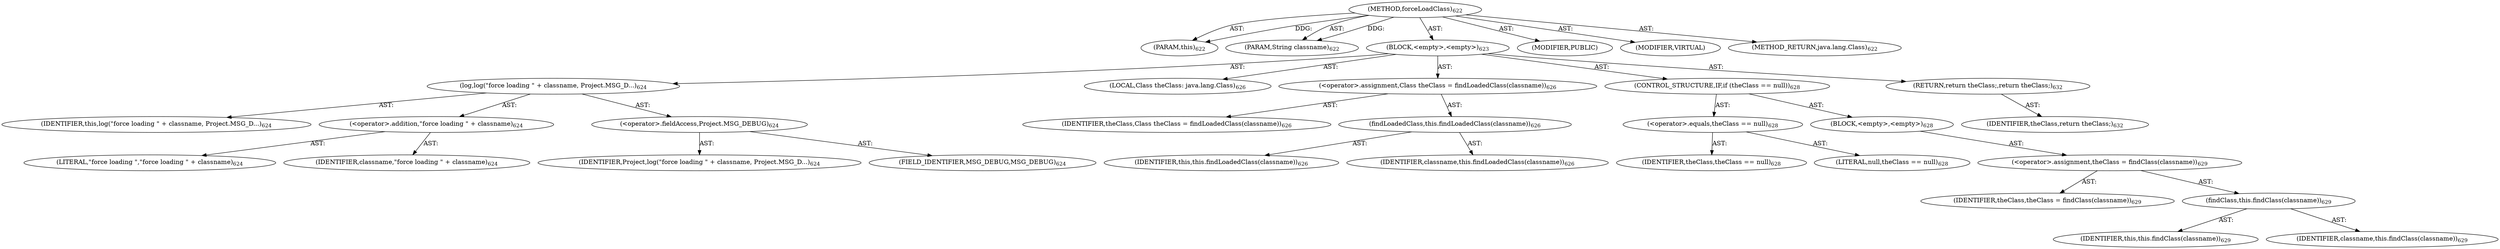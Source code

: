 digraph "forceLoadClass" {  
"111669149719" [label = <(METHOD,forceLoadClass)<SUB>622</SUB>> ]
"115964117003" [label = <(PARAM,this)<SUB>622</SUB>> ]
"115964117054" [label = <(PARAM,String classname)<SUB>622</SUB>> ]
"25769803827" [label = <(BLOCK,&lt;empty&gt;,&lt;empty&gt;)<SUB>623</SUB>> ]
"30064771329" [label = <(log,log(&quot;force loading &quot; + classname, Project.MSG_D...)<SUB>624</SUB>> ]
"68719476756" [label = <(IDENTIFIER,this,log(&quot;force loading &quot; + classname, Project.MSG_D...)<SUB>624</SUB>> ]
"30064771330" [label = <(&lt;operator&gt;.addition,&quot;force loading &quot; + classname)<SUB>624</SUB>> ]
"90194313268" [label = <(LITERAL,&quot;force loading &quot;,&quot;force loading &quot; + classname)<SUB>624</SUB>> ]
"68719476970" [label = <(IDENTIFIER,classname,&quot;force loading &quot; + classname)<SUB>624</SUB>> ]
"30064771331" [label = <(&lt;operator&gt;.fieldAccess,Project.MSG_DEBUG)<SUB>624</SUB>> ]
"68719476971" [label = <(IDENTIFIER,Project,log(&quot;force loading &quot; + classname, Project.MSG_D...)<SUB>624</SUB>> ]
"55834574929" [label = <(FIELD_IDENTIFIER,MSG_DEBUG,MSG_DEBUG)<SUB>624</SUB>> ]
"94489280528" [label = <(LOCAL,Class theClass: java.lang.Class)<SUB>626</SUB>> ]
"30064771332" [label = <(&lt;operator&gt;.assignment,Class theClass = findLoadedClass(classname))<SUB>626</SUB>> ]
"68719476972" [label = <(IDENTIFIER,theClass,Class theClass = findLoadedClass(classname))<SUB>626</SUB>> ]
"30064771333" [label = <(findLoadedClass,this.findLoadedClass(classname))<SUB>626</SUB>> ]
"68719476757" [label = <(IDENTIFIER,this,this.findLoadedClass(classname))<SUB>626</SUB>> ]
"68719476973" [label = <(IDENTIFIER,classname,this.findLoadedClass(classname))<SUB>626</SUB>> ]
"47244640281" [label = <(CONTROL_STRUCTURE,IF,if (theClass == null))<SUB>628</SUB>> ]
"30064771334" [label = <(&lt;operator&gt;.equals,theClass == null)<SUB>628</SUB>> ]
"68719476974" [label = <(IDENTIFIER,theClass,theClass == null)<SUB>628</SUB>> ]
"90194313269" [label = <(LITERAL,null,theClass == null)<SUB>628</SUB>> ]
"25769803828" [label = <(BLOCK,&lt;empty&gt;,&lt;empty&gt;)<SUB>628</SUB>> ]
"30064771335" [label = <(&lt;operator&gt;.assignment,theClass = findClass(classname))<SUB>629</SUB>> ]
"68719476975" [label = <(IDENTIFIER,theClass,theClass = findClass(classname))<SUB>629</SUB>> ]
"30064771336" [label = <(findClass,this.findClass(classname))<SUB>629</SUB>> ]
"68719476758" [label = <(IDENTIFIER,this,this.findClass(classname))<SUB>629</SUB>> ]
"68719476976" [label = <(IDENTIFIER,classname,this.findClass(classname))<SUB>629</SUB>> ]
"146028888067" [label = <(RETURN,return theClass;,return theClass;)<SUB>632</SUB>> ]
"68719476977" [label = <(IDENTIFIER,theClass,return theClass;)<SUB>632</SUB>> ]
"133143986243" [label = <(MODIFIER,PUBLIC)> ]
"133143986244" [label = <(MODIFIER,VIRTUAL)> ]
"128849018903" [label = <(METHOD_RETURN,java.lang.Class)<SUB>622</SUB>> ]
  "111669149719" -> "115964117003"  [ label = "AST: "] 
  "111669149719" -> "115964117054"  [ label = "AST: "] 
  "111669149719" -> "25769803827"  [ label = "AST: "] 
  "111669149719" -> "133143986243"  [ label = "AST: "] 
  "111669149719" -> "133143986244"  [ label = "AST: "] 
  "111669149719" -> "128849018903"  [ label = "AST: "] 
  "25769803827" -> "30064771329"  [ label = "AST: "] 
  "25769803827" -> "94489280528"  [ label = "AST: "] 
  "25769803827" -> "30064771332"  [ label = "AST: "] 
  "25769803827" -> "47244640281"  [ label = "AST: "] 
  "25769803827" -> "146028888067"  [ label = "AST: "] 
  "30064771329" -> "68719476756"  [ label = "AST: "] 
  "30064771329" -> "30064771330"  [ label = "AST: "] 
  "30064771329" -> "30064771331"  [ label = "AST: "] 
  "30064771330" -> "90194313268"  [ label = "AST: "] 
  "30064771330" -> "68719476970"  [ label = "AST: "] 
  "30064771331" -> "68719476971"  [ label = "AST: "] 
  "30064771331" -> "55834574929"  [ label = "AST: "] 
  "30064771332" -> "68719476972"  [ label = "AST: "] 
  "30064771332" -> "30064771333"  [ label = "AST: "] 
  "30064771333" -> "68719476757"  [ label = "AST: "] 
  "30064771333" -> "68719476973"  [ label = "AST: "] 
  "47244640281" -> "30064771334"  [ label = "AST: "] 
  "47244640281" -> "25769803828"  [ label = "AST: "] 
  "30064771334" -> "68719476974"  [ label = "AST: "] 
  "30064771334" -> "90194313269"  [ label = "AST: "] 
  "25769803828" -> "30064771335"  [ label = "AST: "] 
  "30064771335" -> "68719476975"  [ label = "AST: "] 
  "30064771335" -> "30064771336"  [ label = "AST: "] 
  "30064771336" -> "68719476758"  [ label = "AST: "] 
  "30064771336" -> "68719476976"  [ label = "AST: "] 
  "146028888067" -> "68719476977"  [ label = "AST: "] 
  "111669149719" -> "115964117003"  [ label = "DDG: "] 
  "111669149719" -> "115964117054"  [ label = "DDG: "] 
}
